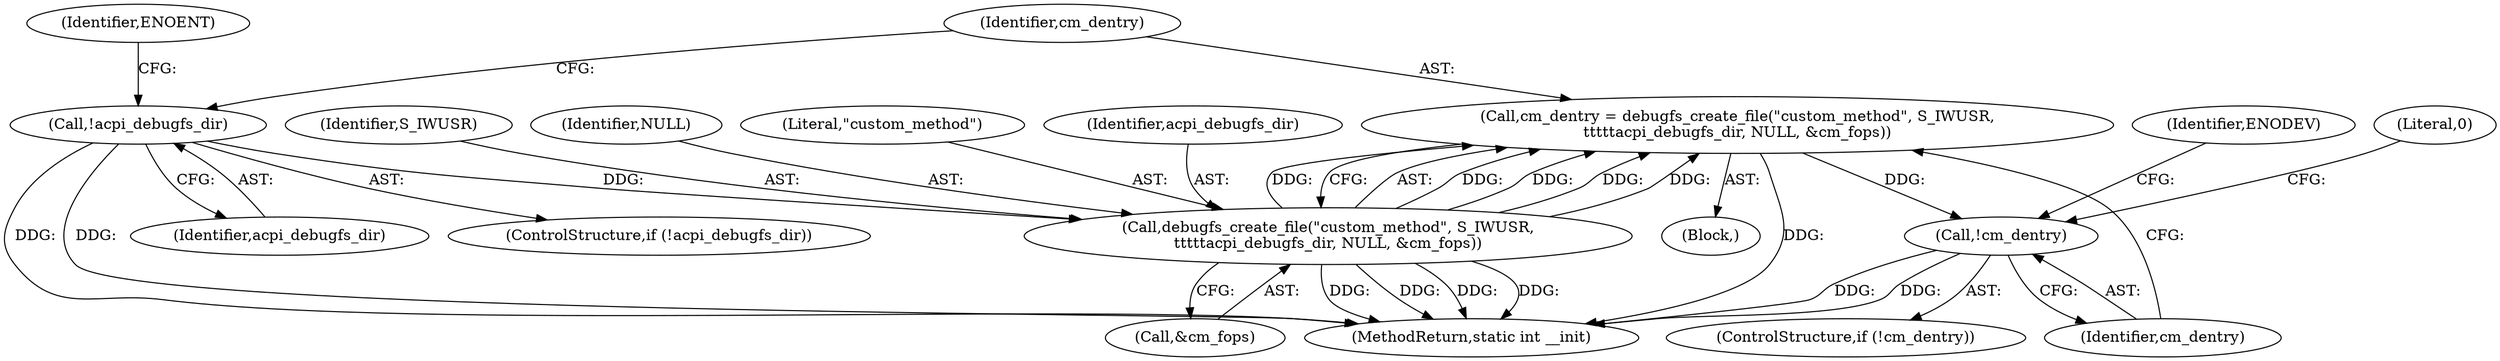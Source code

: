 digraph "1_linux_526b4af47f44148c9d665e57723ed9f86634c6e3@API" {
"1000109" [label="(Call,cm_dentry = debugfs_create_file(\"custom_method\", S_IWUSR,\n\t\t\t\t\tacpi_debugfs_dir, NULL, &cm_fops))"];
"1000111" [label="(Call,debugfs_create_file(\"custom_method\", S_IWUSR,\n\t\t\t\t\tacpi_debugfs_dir, NULL, &cm_fops))"];
"1000104" [label="(Call,!acpi_debugfs_dir)"];
"1000119" [label="(Call,!cm_dentry)"];
"1000108" [label="(Identifier,ENOENT)"];
"1000104" [label="(Call,!acpi_debugfs_dir)"];
"1000102" [label="(Block,)"];
"1000111" [label="(Call,debugfs_create_file(\"custom_method\", S_IWUSR,\n\t\t\t\t\tacpi_debugfs_dir, NULL, &cm_fops))"];
"1000110" [label="(Identifier,cm_dentry)"];
"1000113" [label="(Identifier,S_IWUSR)"];
"1000123" [label="(Identifier,ENODEV)"];
"1000115" [label="(Identifier,NULL)"];
"1000119" [label="(Call,!cm_dentry)"];
"1000126" [label="(MethodReturn,static int __init)"];
"1000109" [label="(Call,cm_dentry = debugfs_create_file(\"custom_method\", S_IWUSR,\n\t\t\t\t\tacpi_debugfs_dir, NULL, &cm_fops))"];
"1000116" [label="(Call,&cm_fops)"];
"1000105" [label="(Identifier,acpi_debugfs_dir)"];
"1000118" [label="(ControlStructure,if (!cm_dentry))"];
"1000125" [label="(Literal,0)"];
"1000112" [label="(Literal,\"custom_method\")"];
"1000120" [label="(Identifier,cm_dentry)"];
"1000114" [label="(Identifier,acpi_debugfs_dir)"];
"1000103" [label="(ControlStructure,if (!acpi_debugfs_dir))"];
"1000109" -> "1000102"  [label="AST: "];
"1000109" -> "1000111"  [label="CFG: "];
"1000110" -> "1000109"  [label="AST: "];
"1000111" -> "1000109"  [label="AST: "];
"1000120" -> "1000109"  [label="CFG: "];
"1000109" -> "1000126"  [label="DDG: "];
"1000111" -> "1000109"  [label="DDG: "];
"1000111" -> "1000109"  [label="DDG: "];
"1000111" -> "1000109"  [label="DDG: "];
"1000111" -> "1000109"  [label="DDG: "];
"1000111" -> "1000109"  [label="DDG: "];
"1000109" -> "1000119"  [label="DDG: "];
"1000111" -> "1000116"  [label="CFG: "];
"1000112" -> "1000111"  [label="AST: "];
"1000113" -> "1000111"  [label="AST: "];
"1000114" -> "1000111"  [label="AST: "];
"1000115" -> "1000111"  [label="AST: "];
"1000116" -> "1000111"  [label="AST: "];
"1000111" -> "1000126"  [label="DDG: "];
"1000111" -> "1000126"  [label="DDG: "];
"1000111" -> "1000126"  [label="DDG: "];
"1000111" -> "1000126"  [label="DDG: "];
"1000104" -> "1000111"  [label="DDG: "];
"1000104" -> "1000103"  [label="AST: "];
"1000104" -> "1000105"  [label="CFG: "];
"1000105" -> "1000104"  [label="AST: "];
"1000108" -> "1000104"  [label="CFG: "];
"1000110" -> "1000104"  [label="CFG: "];
"1000104" -> "1000126"  [label="DDG: "];
"1000104" -> "1000126"  [label="DDG: "];
"1000119" -> "1000118"  [label="AST: "];
"1000119" -> "1000120"  [label="CFG: "];
"1000120" -> "1000119"  [label="AST: "];
"1000123" -> "1000119"  [label="CFG: "];
"1000125" -> "1000119"  [label="CFG: "];
"1000119" -> "1000126"  [label="DDG: "];
"1000119" -> "1000126"  [label="DDG: "];
}
